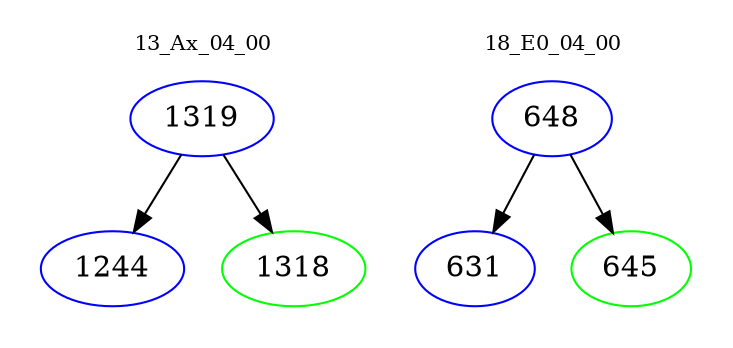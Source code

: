 digraph{
subgraph cluster_0 {
color = white
label = "13_Ax_04_00";
fontsize=10;
T0_1319 [label="1319", color="blue"]
T0_1319 -> T0_1244 [color="black"]
T0_1244 [label="1244", color="blue"]
T0_1319 -> T0_1318 [color="black"]
T0_1318 [label="1318", color="green"]
}
subgraph cluster_1 {
color = white
label = "18_E0_04_00";
fontsize=10;
T1_648 [label="648", color="blue"]
T1_648 -> T1_631 [color="black"]
T1_631 [label="631", color="blue"]
T1_648 -> T1_645 [color="black"]
T1_645 [label="645", color="green"]
}
}
